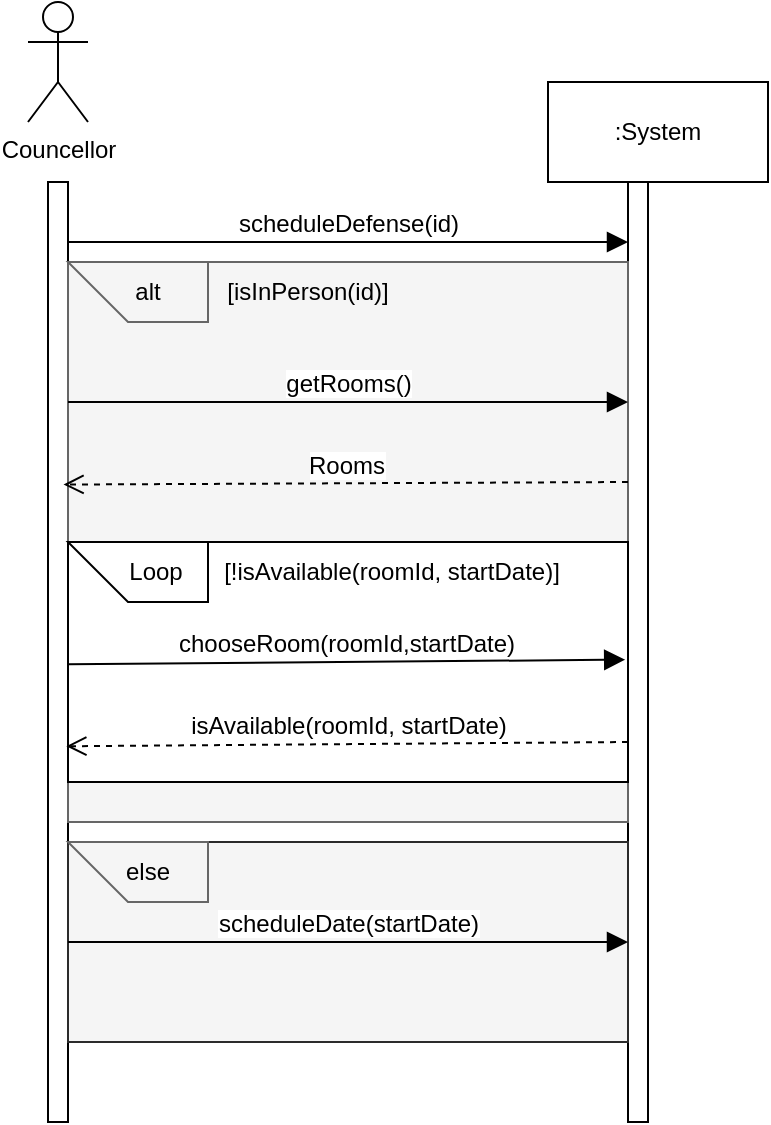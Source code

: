 <mxfile version="24.2.1" type="github">
  <diagram name="Page-1" id="b-TLKSxakqhSz4r9R6qm">
    <mxGraphModel dx="1995" dy="1453" grid="1" gridSize="10" guides="1" tooltips="1" connect="1" arrows="1" fold="1" page="0" pageScale="1" pageWidth="850" pageHeight="1100" math="0" shadow="0">
      <root>
        <mxCell id="0" />
        <mxCell id="1" parent="0" />
        <mxCell id="vCGZHYMxJ54hjTMYrUrx-10" value="Councellor" style="shape=umlActor;verticalLabelPosition=bottom;verticalAlign=top;html=1;outlineConnect=0;" vertex="1" parent="1">
          <mxGeometry x="-440" y="-420" width="30" height="60" as="geometry" />
        </mxCell>
        <mxCell id="vCGZHYMxJ54hjTMYrUrx-12" value="" style="html=1;points=[[0,0,0,0,5],[0,1,0,0,-5],[1,0,0,0,5],[1,1,0,0,-5]];perimeter=orthogonalPerimeter;outlineConnect=0;targetShapes=umlLifeline;portConstraint=eastwest;newEdgeStyle={&quot;curved&quot;:0,&quot;rounded&quot;:0};" vertex="1" parent="1">
          <mxGeometry x="-140" y="-330" width="10" height="470" as="geometry" />
        </mxCell>
        <mxCell id="vCGZHYMxJ54hjTMYrUrx-15" value="" style="html=1;points=[[0,0,0,0,5],[0,1,0,0,-5],[1,0,0,0,5],[1,1,0,0,-5]];perimeter=orthogonalPerimeter;outlineConnect=0;targetShapes=umlLifeline;portConstraint=eastwest;newEdgeStyle={&quot;curved&quot;:0,&quot;rounded&quot;:0};" vertex="1" parent="1">
          <mxGeometry x="-430" y="-330" width="10" height="470" as="geometry" />
        </mxCell>
        <mxCell id="vCGZHYMxJ54hjTMYrUrx-16" value="scheduleDefense(id)" style="html=1;verticalAlign=bottom;endArrow=block;curved=0;rounded=0;fontSize=12;startSize=8;endSize=8;" edge="1" parent="1" target="vCGZHYMxJ54hjTMYrUrx-12">
          <mxGeometry width="80" relative="1" as="geometry">
            <mxPoint x="-420" y="-300" as="sourcePoint" />
            <mxPoint x="-340" y="-300" as="targetPoint" />
            <mxPoint as="offset" />
          </mxGeometry>
        </mxCell>
        <mxCell id="vCGZHYMxJ54hjTMYrUrx-23" value="" style="rounded=0;whiteSpace=wrap;html=1;fillColor=#f5f5f5;strokeColor=#666666;fontColor=#333333;fillStyle=solid;" vertex="1" parent="1">
          <mxGeometry x="-420" y="-290" width="280" height="280" as="geometry" />
        </mxCell>
        <mxCell id="vCGZHYMxJ54hjTMYrUrx-24" value="" style="shape=manualInput;whiteSpace=wrap;html=1;rotation=-90;align=center;fillColor=#f5f5f5;fontColor=#333333;strokeColor=#666666;" vertex="1" parent="1">
          <mxGeometry x="-400" y="-310" width="30" height="70" as="geometry" />
        </mxCell>
        <mxCell id="vCGZHYMxJ54hjTMYrUrx-25" value="alt" style="text;html=1;align=center;verticalAlign=middle;whiteSpace=wrap;rounded=0;fontSize=12;" vertex="1" parent="1">
          <mxGeometry x="-410" y="-290" width="60" height="30" as="geometry" />
        </mxCell>
        <mxCell id="vCGZHYMxJ54hjTMYrUrx-26" value="[isInPerson(id)]" style="text;html=1;align=center;verticalAlign=middle;whiteSpace=wrap;rounded=0;fontSize=12;" vertex="1" parent="1">
          <mxGeometry x="-330" y="-290" width="60" height="30" as="geometry" />
        </mxCell>
        <mxCell id="vCGZHYMxJ54hjTMYrUrx-27" value="getRooms()" style="html=1;verticalAlign=bottom;endArrow=block;curved=0;rounded=0;fontSize=12;startSize=8;endSize=8;" edge="1" parent="1">
          <mxGeometry width="80" relative="1" as="geometry">
            <mxPoint x="-420" y="-220" as="sourcePoint" />
            <mxPoint x="-140" y="-220" as="targetPoint" />
          </mxGeometry>
        </mxCell>
        <mxCell id="vCGZHYMxJ54hjTMYrUrx-28" value="Rooms" style="html=1;verticalAlign=bottom;endArrow=open;dashed=1;endSize=8;curved=0;rounded=0;fontSize=12;entryX=-0.008;entryY=0.588;entryDx=0;entryDy=0;entryPerimeter=0;exitX=1;exitY=0.584;exitDx=0;exitDy=0;exitPerimeter=0;" edge="1" parent="1">
          <mxGeometry relative="1" as="geometry">
            <mxPoint x="-140.0" y="-180.0" as="sourcePoint" />
            <mxPoint x="-422.24" y="-178.72" as="targetPoint" />
          </mxGeometry>
        </mxCell>
        <mxCell id="vCGZHYMxJ54hjTMYrUrx-29" value="" style="rounded=0;whiteSpace=wrap;html=1;" vertex="1" parent="1">
          <mxGeometry x="-420" y="-150" width="280" height="120" as="geometry" />
        </mxCell>
        <mxCell id="vCGZHYMxJ54hjTMYrUrx-30" value="Loop" style="text;html=1;align=center;verticalAlign=middle;whiteSpace=wrap;rounded=0;fontSize=12;" vertex="1" parent="1">
          <mxGeometry x="-406" y="-150" width="60" height="30" as="geometry" />
        </mxCell>
        <mxCell id="vCGZHYMxJ54hjTMYrUrx-33" value="" style="shape=manualInput;whiteSpace=wrap;html=1;rotation=-90;align=center;fillColor=none;" vertex="1" parent="1">
          <mxGeometry x="-400" y="-170" width="30" height="70" as="geometry" />
        </mxCell>
        <mxCell id="vCGZHYMxJ54hjTMYrUrx-34" value="[!isAvailable(roomId, startDate)]" style="text;html=1;align=center;verticalAlign=middle;whiteSpace=wrap;rounded=0;fontSize=12;" vertex="1" parent="1">
          <mxGeometry x="-346" y="-150" width="176" height="30" as="geometry" />
        </mxCell>
        <mxCell id="vCGZHYMxJ54hjTMYrUrx-38" value="chooseRoom(roomId,startDate)" style="html=1;verticalAlign=bottom;endArrow=block;curved=0;rounded=0;fontSize=12;startSize=8;endSize=8;entryX=0.995;entryY=0.397;entryDx=0;entryDy=0;entryPerimeter=0;" edge="1" parent="1">
          <mxGeometry width="80" relative="1" as="geometry">
            <mxPoint x="-420" y="-88.82" as="sourcePoint" />
            <mxPoint x="-141.4" y="-91.18" as="targetPoint" />
          </mxGeometry>
        </mxCell>
        <mxCell id="vCGZHYMxJ54hjTMYrUrx-39" value="isAvailable(roomId, startDate)" style="html=1;verticalAlign=bottom;endArrow=open;dashed=1;endSize=8;curved=0;rounded=0;fontSize=12;entryX=-0.003;entryY=0.851;entryDx=0;entryDy=0;entryPerimeter=0;" edge="1" parent="1" target="vCGZHYMxJ54hjTMYrUrx-29">
          <mxGeometry relative="1" as="geometry">
            <mxPoint x="-140" y="-50" as="sourcePoint" />
            <mxPoint x="-220" y="-50" as="targetPoint" />
          </mxGeometry>
        </mxCell>
        <mxCell id="vCGZHYMxJ54hjTMYrUrx-40" value=":System" style="html=1;whiteSpace=wrap;" vertex="1" parent="1">
          <mxGeometry x="-180" y="-380" width="110" height="50" as="geometry" />
        </mxCell>
        <mxCell id="vCGZHYMxJ54hjTMYrUrx-45" value="" style="rounded=0;whiteSpace=wrap;html=1;fillColor=#f5f5f5;strokeColor=#2B2B2B;fontColor=#333333;fillStyle=solid;" vertex="1" parent="1">
          <mxGeometry x="-420" width="280" height="100" as="geometry" />
        </mxCell>
        <mxCell id="vCGZHYMxJ54hjTMYrUrx-46" value="" style="shape=manualInput;whiteSpace=wrap;html=1;rotation=-90;align=center;fillColor=#f5f5f5;fontColor=#333333;strokeColor=#666666;" vertex="1" parent="1">
          <mxGeometry x="-400" y="-20" width="30" height="70" as="geometry" />
        </mxCell>
        <mxCell id="vCGZHYMxJ54hjTMYrUrx-47" value="else" style="text;html=1;align=center;verticalAlign=middle;whiteSpace=wrap;rounded=0;fontSize=12;" vertex="1" parent="1">
          <mxGeometry x="-410" width="60" height="30" as="geometry" />
        </mxCell>
        <mxCell id="vCGZHYMxJ54hjTMYrUrx-48" value="scheduleDate(startDate)" style="html=1;verticalAlign=bottom;endArrow=block;curved=0;rounded=0;fontSize=12;startSize=8;endSize=8;" edge="1" parent="1">
          <mxGeometry width="80" relative="1" as="geometry">
            <mxPoint x="-420" y="50" as="sourcePoint" />
            <mxPoint x="-140" y="50" as="targetPoint" />
          </mxGeometry>
        </mxCell>
      </root>
    </mxGraphModel>
  </diagram>
</mxfile>
